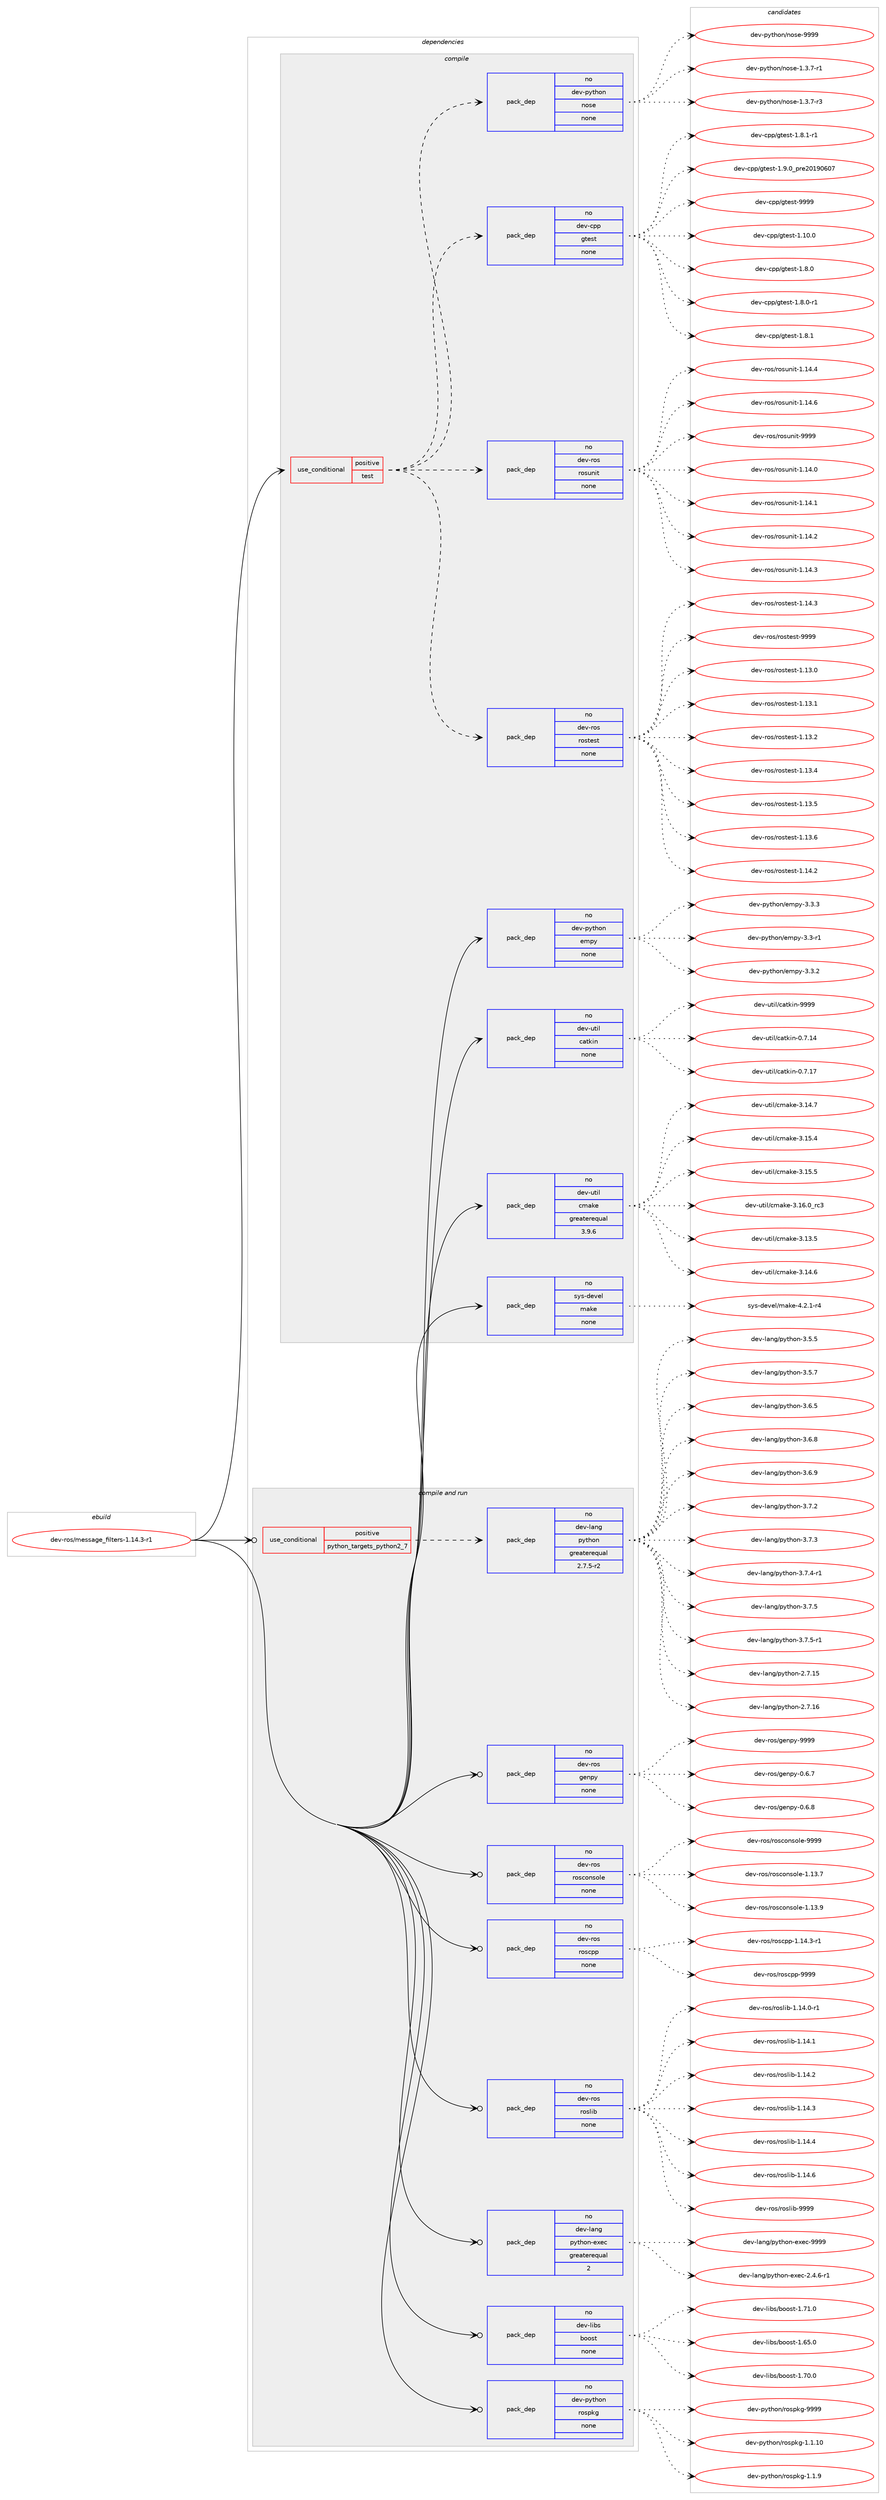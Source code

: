 digraph prolog {

# *************
# Graph options
# *************

newrank=true;
concentrate=true;
compound=true;
graph [rankdir=LR,fontname=Helvetica,fontsize=10,ranksep=1.5];#, ranksep=2.5, nodesep=0.2];
edge  [arrowhead=vee];
node  [fontname=Helvetica,fontsize=10];

# **********
# The ebuild
# **********

subgraph cluster_leftcol {
color=gray;
rank=same;
label=<<i>ebuild</i>>;
id [label="dev-ros/message_filters-1.14.3-r1", color=red, width=4, href="../dev-ros/message_filters-1.14.3-r1.svg"];
}

# ****************
# The dependencies
# ****************

subgraph cluster_midcol {
color=gray;
label=<<i>dependencies</i>>;
subgraph cluster_compile {
fillcolor="#eeeeee";
style=filled;
label=<<i>compile</i>>;
subgraph cond153779 {
dependency655949 [label=<<TABLE BORDER="0" CELLBORDER="1" CELLSPACING="0" CELLPADDING="4"><TR><TD ROWSPAN="3" CELLPADDING="10">use_conditional</TD></TR><TR><TD>positive</TD></TR><TR><TD>test</TD></TR></TABLE>>, shape=none, color=red];
subgraph pack490264 {
dependency655950 [label=<<TABLE BORDER="0" CELLBORDER="1" CELLSPACING="0" CELLPADDING="4" WIDTH="220"><TR><TD ROWSPAN="6" CELLPADDING="30">pack_dep</TD></TR><TR><TD WIDTH="110">no</TD></TR><TR><TD>dev-ros</TD></TR><TR><TD>rostest</TD></TR><TR><TD>none</TD></TR><TR><TD></TD></TR></TABLE>>, shape=none, color=blue];
}
dependency655949:e -> dependency655950:w [weight=20,style="dashed",arrowhead="vee"];
subgraph pack490265 {
dependency655951 [label=<<TABLE BORDER="0" CELLBORDER="1" CELLSPACING="0" CELLPADDING="4" WIDTH="220"><TR><TD ROWSPAN="6" CELLPADDING="30">pack_dep</TD></TR><TR><TD WIDTH="110">no</TD></TR><TR><TD>dev-ros</TD></TR><TR><TD>rosunit</TD></TR><TR><TD>none</TD></TR><TR><TD></TD></TR></TABLE>>, shape=none, color=blue];
}
dependency655949:e -> dependency655951:w [weight=20,style="dashed",arrowhead="vee"];
subgraph pack490266 {
dependency655952 [label=<<TABLE BORDER="0" CELLBORDER="1" CELLSPACING="0" CELLPADDING="4" WIDTH="220"><TR><TD ROWSPAN="6" CELLPADDING="30">pack_dep</TD></TR><TR><TD WIDTH="110">no</TD></TR><TR><TD>dev-cpp</TD></TR><TR><TD>gtest</TD></TR><TR><TD>none</TD></TR><TR><TD></TD></TR></TABLE>>, shape=none, color=blue];
}
dependency655949:e -> dependency655952:w [weight=20,style="dashed",arrowhead="vee"];
subgraph pack490267 {
dependency655953 [label=<<TABLE BORDER="0" CELLBORDER="1" CELLSPACING="0" CELLPADDING="4" WIDTH="220"><TR><TD ROWSPAN="6" CELLPADDING="30">pack_dep</TD></TR><TR><TD WIDTH="110">no</TD></TR><TR><TD>dev-python</TD></TR><TR><TD>nose</TD></TR><TR><TD>none</TD></TR><TR><TD></TD></TR></TABLE>>, shape=none, color=blue];
}
dependency655949:e -> dependency655953:w [weight=20,style="dashed",arrowhead="vee"];
}
id:e -> dependency655949:w [weight=20,style="solid",arrowhead="vee"];
subgraph pack490268 {
dependency655954 [label=<<TABLE BORDER="0" CELLBORDER="1" CELLSPACING="0" CELLPADDING="4" WIDTH="220"><TR><TD ROWSPAN="6" CELLPADDING="30">pack_dep</TD></TR><TR><TD WIDTH="110">no</TD></TR><TR><TD>dev-python</TD></TR><TR><TD>empy</TD></TR><TR><TD>none</TD></TR><TR><TD></TD></TR></TABLE>>, shape=none, color=blue];
}
id:e -> dependency655954:w [weight=20,style="solid",arrowhead="vee"];
subgraph pack490269 {
dependency655955 [label=<<TABLE BORDER="0" CELLBORDER="1" CELLSPACING="0" CELLPADDING="4" WIDTH="220"><TR><TD ROWSPAN="6" CELLPADDING="30">pack_dep</TD></TR><TR><TD WIDTH="110">no</TD></TR><TR><TD>dev-util</TD></TR><TR><TD>catkin</TD></TR><TR><TD>none</TD></TR><TR><TD></TD></TR></TABLE>>, shape=none, color=blue];
}
id:e -> dependency655955:w [weight=20,style="solid",arrowhead="vee"];
subgraph pack490270 {
dependency655956 [label=<<TABLE BORDER="0" CELLBORDER="1" CELLSPACING="0" CELLPADDING="4" WIDTH="220"><TR><TD ROWSPAN="6" CELLPADDING="30">pack_dep</TD></TR><TR><TD WIDTH="110">no</TD></TR><TR><TD>dev-util</TD></TR><TR><TD>cmake</TD></TR><TR><TD>greaterequal</TD></TR><TR><TD>3.9.6</TD></TR></TABLE>>, shape=none, color=blue];
}
id:e -> dependency655956:w [weight=20,style="solid",arrowhead="vee"];
subgraph pack490271 {
dependency655957 [label=<<TABLE BORDER="0" CELLBORDER="1" CELLSPACING="0" CELLPADDING="4" WIDTH="220"><TR><TD ROWSPAN="6" CELLPADDING="30">pack_dep</TD></TR><TR><TD WIDTH="110">no</TD></TR><TR><TD>sys-devel</TD></TR><TR><TD>make</TD></TR><TR><TD>none</TD></TR><TR><TD></TD></TR></TABLE>>, shape=none, color=blue];
}
id:e -> dependency655957:w [weight=20,style="solid",arrowhead="vee"];
}
subgraph cluster_compileandrun {
fillcolor="#eeeeee";
style=filled;
label=<<i>compile and run</i>>;
subgraph cond153780 {
dependency655958 [label=<<TABLE BORDER="0" CELLBORDER="1" CELLSPACING="0" CELLPADDING="4"><TR><TD ROWSPAN="3" CELLPADDING="10">use_conditional</TD></TR><TR><TD>positive</TD></TR><TR><TD>python_targets_python2_7</TD></TR></TABLE>>, shape=none, color=red];
subgraph pack490272 {
dependency655959 [label=<<TABLE BORDER="0" CELLBORDER="1" CELLSPACING="0" CELLPADDING="4" WIDTH="220"><TR><TD ROWSPAN="6" CELLPADDING="30">pack_dep</TD></TR><TR><TD WIDTH="110">no</TD></TR><TR><TD>dev-lang</TD></TR><TR><TD>python</TD></TR><TR><TD>greaterequal</TD></TR><TR><TD>2.7.5-r2</TD></TR></TABLE>>, shape=none, color=blue];
}
dependency655958:e -> dependency655959:w [weight=20,style="dashed",arrowhead="vee"];
}
id:e -> dependency655958:w [weight=20,style="solid",arrowhead="odotvee"];
subgraph pack490273 {
dependency655960 [label=<<TABLE BORDER="0" CELLBORDER="1" CELLSPACING="0" CELLPADDING="4" WIDTH="220"><TR><TD ROWSPAN="6" CELLPADDING="30">pack_dep</TD></TR><TR><TD WIDTH="110">no</TD></TR><TR><TD>dev-lang</TD></TR><TR><TD>python-exec</TD></TR><TR><TD>greaterequal</TD></TR><TR><TD>2</TD></TR></TABLE>>, shape=none, color=blue];
}
id:e -> dependency655960:w [weight=20,style="solid",arrowhead="odotvee"];
subgraph pack490274 {
dependency655961 [label=<<TABLE BORDER="0" CELLBORDER="1" CELLSPACING="0" CELLPADDING="4" WIDTH="220"><TR><TD ROWSPAN="6" CELLPADDING="30">pack_dep</TD></TR><TR><TD WIDTH="110">no</TD></TR><TR><TD>dev-libs</TD></TR><TR><TD>boost</TD></TR><TR><TD>none</TD></TR><TR><TD></TD></TR></TABLE>>, shape=none, color=blue];
}
id:e -> dependency655961:w [weight=20,style="solid",arrowhead="odotvee"];
subgraph pack490275 {
dependency655962 [label=<<TABLE BORDER="0" CELLBORDER="1" CELLSPACING="0" CELLPADDING="4" WIDTH="220"><TR><TD ROWSPAN="6" CELLPADDING="30">pack_dep</TD></TR><TR><TD WIDTH="110">no</TD></TR><TR><TD>dev-python</TD></TR><TR><TD>rospkg</TD></TR><TR><TD>none</TD></TR><TR><TD></TD></TR></TABLE>>, shape=none, color=blue];
}
id:e -> dependency655962:w [weight=20,style="solid",arrowhead="odotvee"];
subgraph pack490276 {
dependency655963 [label=<<TABLE BORDER="0" CELLBORDER="1" CELLSPACING="0" CELLPADDING="4" WIDTH="220"><TR><TD ROWSPAN="6" CELLPADDING="30">pack_dep</TD></TR><TR><TD WIDTH="110">no</TD></TR><TR><TD>dev-ros</TD></TR><TR><TD>genpy</TD></TR><TR><TD>none</TD></TR><TR><TD></TD></TR></TABLE>>, shape=none, color=blue];
}
id:e -> dependency655963:w [weight=20,style="solid",arrowhead="odotvee"];
subgraph pack490277 {
dependency655964 [label=<<TABLE BORDER="0" CELLBORDER="1" CELLSPACING="0" CELLPADDING="4" WIDTH="220"><TR><TD ROWSPAN="6" CELLPADDING="30">pack_dep</TD></TR><TR><TD WIDTH="110">no</TD></TR><TR><TD>dev-ros</TD></TR><TR><TD>rosconsole</TD></TR><TR><TD>none</TD></TR><TR><TD></TD></TR></TABLE>>, shape=none, color=blue];
}
id:e -> dependency655964:w [weight=20,style="solid",arrowhead="odotvee"];
subgraph pack490278 {
dependency655965 [label=<<TABLE BORDER="0" CELLBORDER="1" CELLSPACING="0" CELLPADDING="4" WIDTH="220"><TR><TD ROWSPAN="6" CELLPADDING="30">pack_dep</TD></TR><TR><TD WIDTH="110">no</TD></TR><TR><TD>dev-ros</TD></TR><TR><TD>roscpp</TD></TR><TR><TD>none</TD></TR><TR><TD></TD></TR></TABLE>>, shape=none, color=blue];
}
id:e -> dependency655965:w [weight=20,style="solid",arrowhead="odotvee"];
subgraph pack490279 {
dependency655966 [label=<<TABLE BORDER="0" CELLBORDER="1" CELLSPACING="0" CELLPADDING="4" WIDTH="220"><TR><TD ROWSPAN="6" CELLPADDING="30">pack_dep</TD></TR><TR><TD WIDTH="110">no</TD></TR><TR><TD>dev-ros</TD></TR><TR><TD>roslib</TD></TR><TR><TD>none</TD></TR><TR><TD></TD></TR></TABLE>>, shape=none, color=blue];
}
id:e -> dependency655966:w [weight=20,style="solid",arrowhead="odotvee"];
}
subgraph cluster_run {
fillcolor="#eeeeee";
style=filled;
label=<<i>run</i>>;
}
}

# **************
# The candidates
# **************

subgraph cluster_choices {
rank=same;
color=gray;
label=<<i>candidates</i>>;

subgraph choice490264 {
color=black;
nodesep=1;
choice100101118451141111154711411111511610111511645494649514648 [label="dev-ros/rostest-1.13.0", color=red, width=4,href="../dev-ros/rostest-1.13.0.svg"];
choice100101118451141111154711411111511610111511645494649514649 [label="dev-ros/rostest-1.13.1", color=red, width=4,href="../dev-ros/rostest-1.13.1.svg"];
choice100101118451141111154711411111511610111511645494649514650 [label="dev-ros/rostest-1.13.2", color=red, width=4,href="../dev-ros/rostest-1.13.2.svg"];
choice100101118451141111154711411111511610111511645494649514652 [label="dev-ros/rostest-1.13.4", color=red, width=4,href="../dev-ros/rostest-1.13.4.svg"];
choice100101118451141111154711411111511610111511645494649514653 [label="dev-ros/rostest-1.13.5", color=red, width=4,href="../dev-ros/rostest-1.13.5.svg"];
choice100101118451141111154711411111511610111511645494649514654 [label="dev-ros/rostest-1.13.6", color=red, width=4,href="../dev-ros/rostest-1.13.6.svg"];
choice100101118451141111154711411111511610111511645494649524650 [label="dev-ros/rostest-1.14.2", color=red, width=4,href="../dev-ros/rostest-1.14.2.svg"];
choice100101118451141111154711411111511610111511645494649524651 [label="dev-ros/rostest-1.14.3", color=red, width=4,href="../dev-ros/rostest-1.14.3.svg"];
choice10010111845114111115471141111151161011151164557575757 [label="dev-ros/rostest-9999", color=red, width=4,href="../dev-ros/rostest-9999.svg"];
dependency655950:e -> choice100101118451141111154711411111511610111511645494649514648:w [style=dotted,weight="100"];
dependency655950:e -> choice100101118451141111154711411111511610111511645494649514649:w [style=dotted,weight="100"];
dependency655950:e -> choice100101118451141111154711411111511610111511645494649514650:w [style=dotted,weight="100"];
dependency655950:e -> choice100101118451141111154711411111511610111511645494649514652:w [style=dotted,weight="100"];
dependency655950:e -> choice100101118451141111154711411111511610111511645494649514653:w [style=dotted,weight="100"];
dependency655950:e -> choice100101118451141111154711411111511610111511645494649514654:w [style=dotted,weight="100"];
dependency655950:e -> choice100101118451141111154711411111511610111511645494649524650:w [style=dotted,weight="100"];
dependency655950:e -> choice100101118451141111154711411111511610111511645494649524651:w [style=dotted,weight="100"];
dependency655950:e -> choice10010111845114111115471141111151161011151164557575757:w [style=dotted,weight="100"];
}
subgraph choice490265 {
color=black;
nodesep=1;
choice100101118451141111154711411111511711010511645494649524648 [label="dev-ros/rosunit-1.14.0", color=red, width=4,href="../dev-ros/rosunit-1.14.0.svg"];
choice100101118451141111154711411111511711010511645494649524649 [label="dev-ros/rosunit-1.14.1", color=red, width=4,href="../dev-ros/rosunit-1.14.1.svg"];
choice100101118451141111154711411111511711010511645494649524650 [label="dev-ros/rosunit-1.14.2", color=red, width=4,href="../dev-ros/rosunit-1.14.2.svg"];
choice100101118451141111154711411111511711010511645494649524651 [label="dev-ros/rosunit-1.14.3", color=red, width=4,href="../dev-ros/rosunit-1.14.3.svg"];
choice100101118451141111154711411111511711010511645494649524652 [label="dev-ros/rosunit-1.14.4", color=red, width=4,href="../dev-ros/rosunit-1.14.4.svg"];
choice100101118451141111154711411111511711010511645494649524654 [label="dev-ros/rosunit-1.14.6", color=red, width=4,href="../dev-ros/rosunit-1.14.6.svg"];
choice10010111845114111115471141111151171101051164557575757 [label="dev-ros/rosunit-9999", color=red, width=4,href="../dev-ros/rosunit-9999.svg"];
dependency655951:e -> choice100101118451141111154711411111511711010511645494649524648:w [style=dotted,weight="100"];
dependency655951:e -> choice100101118451141111154711411111511711010511645494649524649:w [style=dotted,weight="100"];
dependency655951:e -> choice100101118451141111154711411111511711010511645494649524650:w [style=dotted,weight="100"];
dependency655951:e -> choice100101118451141111154711411111511711010511645494649524651:w [style=dotted,weight="100"];
dependency655951:e -> choice100101118451141111154711411111511711010511645494649524652:w [style=dotted,weight="100"];
dependency655951:e -> choice100101118451141111154711411111511711010511645494649524654:w [style=dotted,weight="100"];
dependency655951:e -> choice10010111845114111115471141111151171101051164557575757:w [style=dotted,weight="100"];
}
subgraph choice490266 {
color=black;
nodesep=1;
choice10010111845991121124710311610111511645494649484648 [label="dev-cpp/gtest-1.10.0", color=red, width=4,href="../dev-cpp/gtest-1.10.0.svg"];
choice100101118459911211247103116101115116454946564648 [label="dev-cpp/gtest-1.8.0", color=red, width=4,href="../dev-cpp/gtest-1.8.0.svg"];
choice1001011184599112112471031161011151164549465646484511449 [label="dev-cpp/gtest-1.8.0-r1", color=red, width=4,href="../dev-cpp/gtest-1.8.0-r1.svg"];
choice100101118459911211247103116101115116454946564649 [label="dev-cpp/gtest-1.8.1", color=red, width=4,href="../dev-cpp/gtest-1.8.1.svg"];
choice1001011184599112112471031161011151164549465646494511449 [label="dev-cpp/gtest-1.8.1-r1", color=red, width=4,href="../dev-cpp/gtest-1.8.1-r1.svg"];
choice100101118459911211247103116101115116454946574648951121141015048495748544855 [label="dev-cpp/gtest-1.9.0_pre20190607", color=red, width=4,href="../dev-cpp/gtest-1.9.0_pre20190607.svg"];
choice1001011184599112112471031161011151164557575757 [label="dev-cpp/gtest-9999", color=red, width=4,href="../dev-cpp/gtest-9999.svg"];
dependency655952:e -> choice10010111845991121124710311610111511645494649484648:w [style=dotted,weight="100"];
dependency655952:e -> choice100101118459911211247103116101115116454946564648:w [style=dotted,weight="100"];
dependency655952:e -> choice1001011184599112112471031161011151164549465646484511449:w [style=dotted,weight="100"];
dependency655952:e -> choice100101118459911211247103116101115116454946564649:w [style=dotted,weight="100"];
dependency655952:e -> choice1001011184599112112471031161011151164549465646494511449:w [style=dotted,weight="100"];
dependency655952:e -> choice100101118459911211247103116101115116454946574648951121141015048495748544855:w [style=dotted,weight="100"];
dependency655952:e -> choice1001011184599112112471031161011151164557575757:w [style=dotted,weight="100"];
}
subgraph choice490267 {
color=black;
nodesep=1;
choice10010111845112121116104111110471101111151014549465146554511449 [label="dev-python/nose-1.3.7-r1", color=red, width=4,href="../dev-python/nose-1.3.7-r1.svg"];
choice10010111845112121116104111110471101111151014549465146554511451 [label="dev-python/nose-1.3.7-r3", color=red, width=4,href="../dev-python/nose-1.3.7-r3.svg"];
choice10010111845112121116104111110471101111151014557575757 [label="dev-python/nose-9999", color=red, width=4,href="../dev-python/nose-9999.svg"];
dependency655953:e -> choice10010111845112121116104111110471101111151014549465146554511449:w [style=dotted,weight="100"];
dependency655953:e -> choice10010111845112121116104111110471101111151014549465146554511451:w [style=dotted,weight="100"];
dependency655953:e -> choice10010111845112121116104111110471101111151014557575757:w [style=dotted,weight="100"];
}
subgraph choice490268 {
color=black;
nodesep=1;
choice1001011184511212111610411111047101109112121455146514511449 [label="dev-python/empy-3.3-r1", color=red, width=4,href="../dev-python/empy-3.3-r1.svg"];
choice1001011184511212111610411111047101109112121455146514650 [label="dev-python/empy-3.3.2", color=red, width=4,href="../dev-python/empy-3.3.2.svg"];
choice1001011184511212111610411111047101109112121455146514651 [label="dev-python/empy-3.3.3", color=red, width=4,href="../dev-python/empy-3.3.3.svg"];
dependency655954:e -> choice1001011184511212111610411111047101109112121455146514511449:w [style=dotted,weight="100"];
dependency655954:e -> choice1001011184511212111610411111047101109112121455146514650:w [style=dotted,weight="100"];
dependency655954:e -> choice1001011184511212111610411111047101109112121455146514651:w [style=dotted,weight="100"];
}
subgraph choice490269 {
color=black;
nodesep=1;
choice1001011184511711610510847999711610710511045484655464952 [label="dev-util/catkin-0.7.14", color=red, width=4,href="../dev-util/catkin-0.7.14.svg"];
choice1001011184511711610510847999711610710511045484655464955 [label="dev-util/catkin-0.7.17", color=red, width=4,href="../dev-util/catkin-0.7.17.svg"];
choice100101118451171161051084799971161071051104557575757 [label="dev-util/catkin-9999", color=red, width=4,href="../dev-util/catkin-9999.svg"];
dependency655955:e -> choice1001011184511711610510847999711610710511045484655464952:w [style=dotted,weight="100"];
dependency655955:e -> choice1001011184511711610510847999711610710511045484655464955:w [style=dotted,weight="100"];
dependency655955:e -> choice100101118451171161051084799971161071051104557575757:w [style=dotted,weight="100"];
}
subgraph choice490270 {
color=black;
nodesep=1;
choice1001011184511711610510847991099710710145514649514653 [label="dev-util/cmake-3.13.5", color=red, width=4,href="../dev-util/cmake-3.13.5.svg"];
choice1001011184511711610510847991099710710145514649524654 [label="dev-util/cmake-3.14.6", color=red, width=4,href="../dev-util/cmake-3.14.6.svg"];
choice1001011184511711610510847991099710710145514649524655 [label="dev-util/cmake-3.14.7", color=red, width=4,href="../dev-util/cmake-3.14.7.svg"];
choice1001011184511711610510847991099710710145514649534652 [label="dev-util/cmake-3.15.4", color=red, width=4,href="../dev-util/cmake-3.15.4.svg"];
choice1001011184511711610510847991099710710145514649534653 [label="dev-util/cmake-3.15.5", color=red, width=4,href="../dev-util/cmake-3.15.5.svg"];
choice1001011184511711610510847991099710710145514649544648951149951 [label="dev-util/cmake-3.16.0_rc3", color=red, width=4,href="../dev-util/cmake-3.16.0_rc3.svg"];
dependency655956:e -> choice1001011184511711610510847991099710710145514649514653:w [style=dotted,weight="100"];
dependency655956:e -> choice1001011184511711610510847991099710710145514649524654:w [style=dotted,weight="100"];
dependency655956:e -> choice1001011184511711610510847991099710710145514649524655:w [style=dotted,weight="100"];
dependency655956:e -> choice1001011184511711610510847991099710710145514649534652:w [style=dotted,weight="100"];
dependency655956:e -> choice1001011184511711610510847991099710710145514649534653:w [style=dotted,weight="100"];
dependency655956:e -> choice1001011184511711610510847991099710710145514649544648951149951:w [style=dotted,weight="100"];
}
subgraph choice490271 {
color=black;
nodesep=1;
choice1151211154510010111810110847109971071014552465046494511452 [label="sys-devel/make-4.2.1-r4", color=red, width=4,href="../sys-devel/make-4.2.1-r4.svg"];
dependency655957:e -> choice1151211154510010111810110847109971071014552465046494511452:w [style=dotted,weight="100"];
}
subgraph choice490272 {
color=black;
nodesep=1;
choice10010111845108971101034711212111610411111045504655464953 [label="dev-lang/python-2.7.15", color=red, width=4,href="../dev-lang/python-2.7.15.svg"];
choice10010111845108971101034711212111610411111045504655464954 [label="dev-lang/python-2.7.16", color=red, width=4,href="../dev-lang/python-2.7.16.svg"];
choice100101118451089711010347112121116104111110455146534653 [label="dev-lang/python-3.5.5", color=red, width=4,href="../dev-lang/python-3.5.5.svg"];
choice100101118451089711010347112121116104111110455146534655 [label="dev-lang/python-3.5.7", color=red, width=4,href="../dev-lang/python-3.5.7.svg"];
choice100101118451089711010347112121116104111110455146544653 [label="dev-lang/python-3.6.5", color=red, width=4,href="../dev-lang/python-3.6.5.svg"];
choice100101118451089711010347112121116104111110455146544656 [label="dev-lang/python-3.6.8", color=red, width=4,href="../dev-lang/python-3.6.8.svg"];
choice100101118451089711010347112121116104111110455146544657 [label="dev-lang/python-3.6.9", color=red, width=4,href="../dev-lang/python-3.6.9.svg"];
choice100101118451089711010347112121116104111110455146554650 [label="dev-lang/python-3.7.2", color=red, width=4,href="../dev-lang/python-3.7.2.svg"];
choice100101118451089711010347112121116104111110455146554651 [label="dev-lang/python-3.7.3", color=red, width=4,href="../dev-lang/python-3.7.3.svg"];
choice1001011184510897110103471121211161041111104551465546524511449 [label="dev-lang/python-3.7.4-r1", color=red, width=4,href="../dev-lang/python-3.7.4-r1.svg"];
choice100101118451089711010347112121116104111110455146554653 [label="dev-lang/python-3.7.5", color=red, width=4,href="../dev-lang/python-3.7.5.svg"];
choice1001011184510897110103471121211161041111104551465546534511449 [label="dev-lang/python-3.7.5-r1", color=red, width=4,href="../dev-lang/python-3.7.5-r1.svg"];
dependency655959:e -> choice10010111845108971101034711212111610411111045504655464953:w [style=dotted,weight="100"];
dependency655959:e -> choice10010111845108971101034711212111610411111045504655464954:w [style=dotted,weight="100"];
dependency655959:e -> choice100101118451089711010347112121116104111110455146534653:w [style=dotted,weight="100"];
dependency655959:e -> choice100101118451089711010347112121116104111110455146534655:w [style=dotted,weight="100"];
dependency655959:e -> choice100101118451089711010347112121116104111110455146544653:w [style=dotted,weight="100"];
dependency655959:e -> choice100101118451089711010347112121116104111110455146544656:w [style=dotted,weight="100"];
dependency655959:e -> choice100101118451089711010347112121116104111110455146544657:w [style=dotted,weight="100"];
dependency655959:e -> choice100101118451089711010347112121116104111110455146554650:w [style=dotted,weight="100"];
dependency655959:e -> choice100101118451089711010347112121116104111110455146554651:w [style=dotted,weight="100"];
dependency655959:e -> choice1001011184510897110103471121211161041111104551465546524511449:w [style=dotted,weight="100"];
dependency655959:e -> choice100101118451089711010347112121116104111110455146554653:w [style=dotted,weight="100"];
dependency655959:e -> choice1001011184510897110103471121211161041111104551465546534511449:w [style=dotted,weight="100"];
}
subgraph choice490273 {
color=black;
nodesep=1;
choice10010111845108971101034711212111610411111045101120101994550465246544511449 [label="dev-lang/python-exec-2.4.6-r1", color=red, width=4,href="../dev-lang/python-exec-2.4.6-r1.svg"];
choice10010111845108971101034711212111610411111045101120101994557575757 [label="dev-lang/python-exec-9999", color=red, width=4,href="../dev-lang/python-exec-9999.svg"];
dependency655960:e -> choice10010111845108971101034711212111610411111045101120101994550465246544511449:w [style=dotted,weight="100"];
dependency655960:e -> choice10010111845108971101034711212111610411111045101120101994557575757:w [style=dotted,weight="100"];
}
subgraph choice490274 {
color=black;
nodesep=1;
choice1001011184510810598115479811111111511645494654534648 [label="dev-libs/boost-1.65.0", color=red, width=4,href="../dev-libs/boost-1.65.0.svg"];
choice1001011184510810598115479811111111511645494655484648 [label="dev-libs/boost-1.70.0", color=red, width=4,href="../dev-libs/boost-1.70.0.svg"];
choice1001011184510810598115479811111111511645494655494648 [label="dev-libs/boost-1.71.0", color=red, width=4,href="../dev-libs/boost-1.71.0.svg"];
dependency655961:e -> choice1001011184510810598115479811111111511645494654534648:w [style=dotted,weight="100"];
dependency655961:e -> choice1001011184510810598115479811111111511645494655484648:w [style=dotted,weight="100"];
dependency655961:e -> choice1001011184510810598115479811111111511645494655494648:w [style=dotted,weight="100"];
}
subgraph choice490275 {
color=black;
nodesep=1;
choice100101118451121211161041111104711411111511210710345494649464948 [label="dev-python/rospkg-1.1.10", color=red, width=4,href="../dev-python/rospkg-1.1.10.svg"];
choice1001011184511212111610411111047114111115112107103454946494657 [label="dev-python/rospkg-1.1.9", color=red, width=4,href="../dev-python/rospkg-1.1.9.svg"];
choice10010111845112121116104111110471141111151121071034557575757 [label="dev-python/rospkg-9999", color=red, width=4,href="../dev-python/rospkg-9999.svg"];
dependency655962:e -> choice100101118451121211161041111104711411111511210710345494649464948:w [style=dotted,weight="100"];
dependency655962:e -> choice1001011184511212111610411111047114111115112107103454946494657:w [style=dotted,weight="100"];
dependency655962:e -> choice10010111845112121116104111110471141111151121071034557575757:w [style=dotted,weight="100"];
}
subgraph choice490276 {
color=black;
nodesep=1;
choice1001011184511411111547103101110112121454846544655 [label="dev-ros/genpy-0.6.7", color=red, width=4,href="../dev-ros/genpy-0.6.7.svg"];
choice1001011184511411111547103101110112121454846544656 [label="dev-ros/genpy-0.6.8", color=red, width=4,href="../dev-ros/genpy-0.6.8.svg"];
choice10010111845114111115471031011101121214557575757 [label="dev-ros/genpy-9999", color=red, width=4,href="../dev-ros/genpy-9999.svg"];
dependency655963:e -> choice1001011184511411111547103101110112121454846544655:w [style=dotted,weight="100"];
dependency655963:e -> choice1001011184511411111547103101110112121454846544656:w [style=dotted,weight="100"];
dependency655963:e -> choice10010111845114111115471031011101121214557575757:w [style=dotted,weight="100"];
}
subgraph choice490277 {
color=black;
nodesep=1;
choice10010111845114111115471141111159911111011511110810145494649514655 [label="dev-ros/rosconsole-1.13.7", color=red, width=4,href="../dev-ros/rosconsole-1.13.7.svg"];
choice10010111845114111115471141111159911111011511110810145494649514657 [label="dev-ros/rosconsole-1.13.9", color=red, width=4,href="../dev-ros/rosconsole-1.13.9.svg"];
choice1001011184511411111547114111115991111101151111081014557575757 [label="dev-ros/rosconsole-9999", color=red, width=4,href="../dev-ros/rosconsole-9999.svg"];
dependency655964:e -> choice10010111845114111115471141111159911111011511110810145494649514655:w [style=dotted,weight="100"];
dependency655964:e -> choice10010111845114111115471141111159911111011511110810145494649514657:w [style=dotted,weight="100"];
dependency655964:e -> choice1001011184511411111547114111115991111101151111081014557575757:w [style=dotted,weight="100"];
}
subgraph choice490278 {
color=black;
nodesep=1;
choice100101118451141111154711411111599112112454946495246514511449 [label="dev-ros/roscpp-1.14.3-r1", color=red, width=4,href="../dev-ros/roscpp-1.14.3-r1.svg"];
choice1001011184511411111547114111115991121124557575757 [label="dev-ros/roscpp-9999", color=red, width=4,href="../dev-ros/roscpp-9999.svg"];
dependency655965:e -> choice100101118451141111154711411111599112112454946495246514511449:w [style=dotted,weight="100"];
dependency655965:e -> choice1001011184511411111547114111115991121124557575757:w [style=dotted,weight="100"];
}
subgraph choice490279 {
color=black;
nodesep=1;
choice100101118451141111154711411111510810598454946495246484511449 [label="dev-ros/roslib-1.14.0-r1", color=red, width=4,href="../dev-ros/roslib-1.14.0-r1.svg"];
choice10010111845114111115471141111151081059845494649524649 [label="dev-ros/roslib-1.14.1", color=red, width=4,href="../dev-ros/roslib-1.14.1.svg"];
choice10010111845114111115471141111151081059845494649524650 [label="dev-ros/roslib-1.14.2", color=red, width=4,href="../dev-ros/roslib-1.14.2.svg"];
choice10010111845114111115471141111151081059845494649524651 [label="dev-ros/roslib-1.14.3", color=red, width=4,href="../dev-ros/roslib-1.14.3.svg"];
choice10010111845114111115471141111151081059845494649524652 [label="dev-ros/roslib-1.14.4", color=red, width=4,href="../dev-ros/roslib-1.14.4.svg"];
choice10010111845114111115471141111151081059845494649524654 [label="dev-ros/roslib-1.14.6", color=red, width=4,href="../dev-ros/roslib-1.14.6.svg"];
choice1001011184511411111547114111115108105984557575757 [label="dev-ros/roslib-9999", color=red, width=4,href="../dev-ros/roslib-9999.svg"];
dependency655966:e -> choice100101118451141111154711411111510810598454946495246484511449:w [style=dotted,weight="100"];
dependency655966:e -> choice10010111845114111115471141111151081059845494649524649:w [style=dotted,weight="100"];
dependency655966:e -> choice10010111845114111115471141111151081059845494649524650:w [style=dotted,weight="100"];
dependency655966:e -> choice10010111845114111115471141111151081059845494649524651:w [style=dotted,weight="100"];
dependency655966:e -> choice10010111845114111115471141111151081059845494649524652:w [style=dotted,weight="100"];
dependency655966:e -> choice10010111845114111115471141111151081059845494649524654:w [style=dotted,weight="100"];
dependency655966:e -> choice1001011184511411111547114111115108105984557575757:w [style=dotted,weight="100"];
}
}

}
